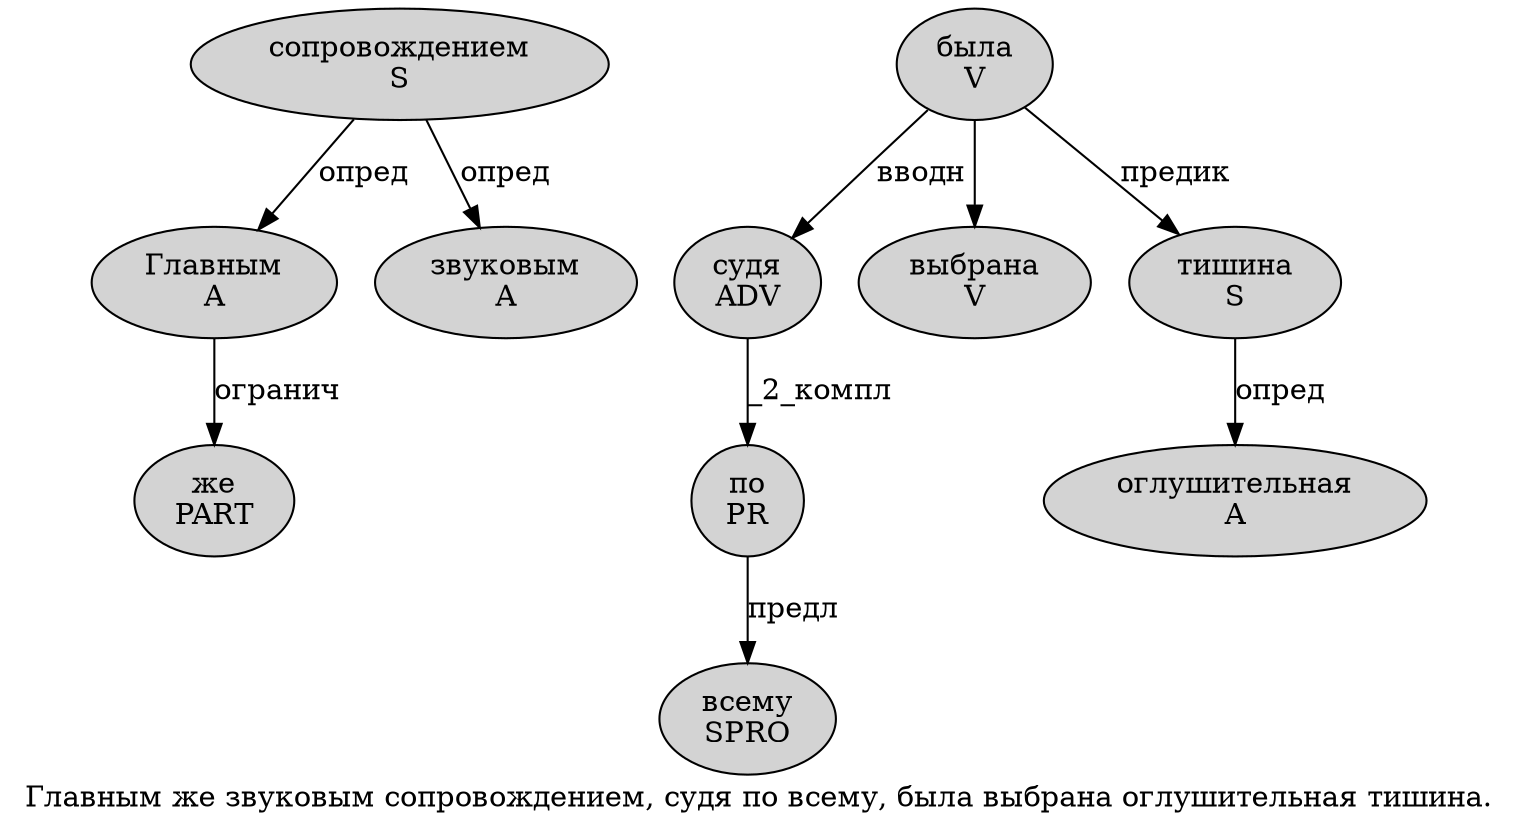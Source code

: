 digraph SENTENCE_4240 {
	graph [label="Главным же звуковым сопровождением, судя по всему, была выбрана оглушительная тишина."]
	node [style=filled]
		0 [label="Главным
A" color="" fillcolor=lightgray penwidth=1 shape=ellipse]
		1 [label="же
PART" color="" fillcolor=lightgray penwidth=1 shape=ellipse]
		2 [label="звуковым
A" color="" fillcolor=lightgray penwidth=1 shape=ellipse]
		3 [label="сопровождением
S" color="" fillcolor=lightgray penwidth=1 shape=ellipse]
		5 [label="судя
ADV" color="" fillcolor=lightgray penwidth=1 shape=ellipse]
		6 [label="по
PR" color="" fillcolor=lightgray penwidth=1 shape=ellipse]
		7 [label="всему
SPRO" color="" fillcolor=lightgray penwidth=1 shape=ellipse]
		9 [label="была
V" color="" fillcolor=lightgray penwidth=1 shape=ellipse]
		10 [label="выбрана
V" color="" fillcolor=lightgray penwidth=1 shape=ellipse]
		11 [label="оглушительная
A" color="" fillcolor=lightgray penwidth=1 shape=ellipse]
		12 [label="тишина
S" color="" fillcolor=lightgray penwidth=1 shape=ellipse]
			6 -> 7 [label="предл"]
			12 -> 11 [label="опред"]
			5 -> 6 [label="_2_компл"]
			3 -> 0 [label="опред"]
			3 -> 2 [label="опред"]
			0 -> 1 [label="огранич"]
			9 -> 5 [label="вводн"]
			9 -> 10
			9 -> 12 [label="предик"]
}